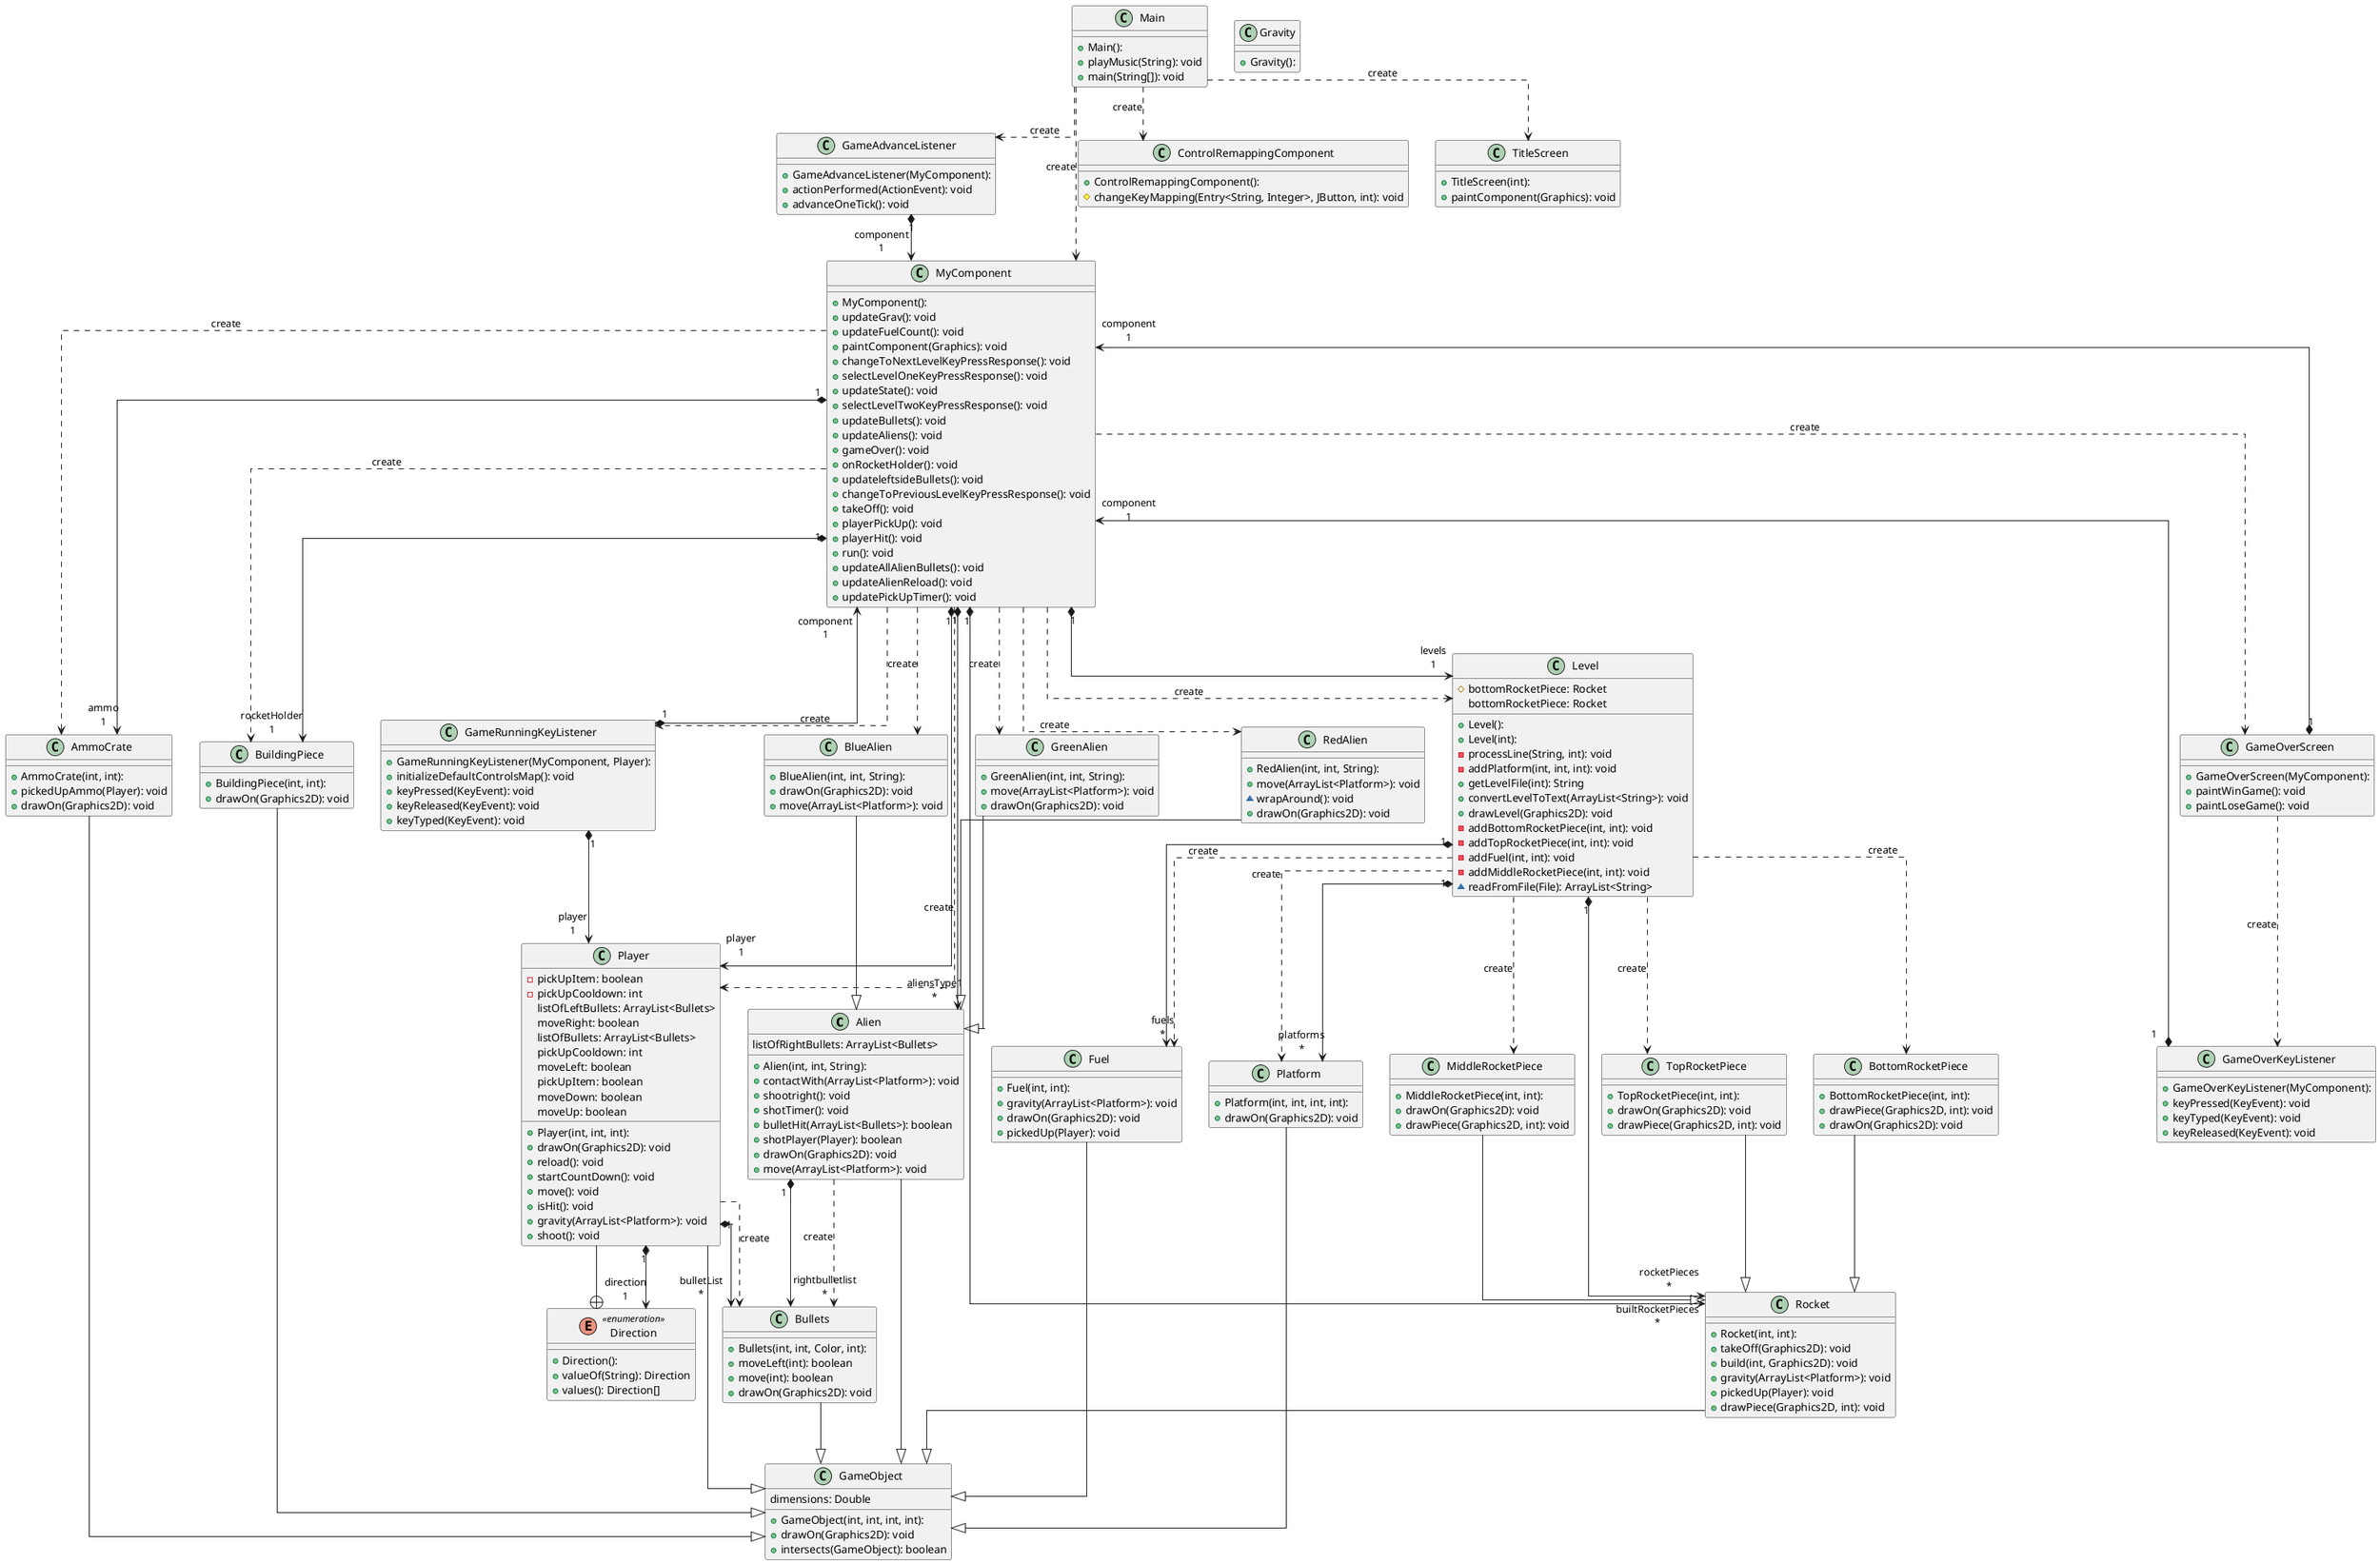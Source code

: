 @startuml

top to bottom direction
skinparam linetype ortho

class Alien {
  + Alien(int, int, String): 
  + contactWith(ArrayList<Platform>): void
  + shootright(): void
  + shotTimer(): void
  + bulletHit(ArrayList<Bullets>): boolean
  + shotPlayer(Player): boolean
  + drawOn(Graphics2D): void
  + move(ArrayList<Platform>): void
   listOfRightBullets: ArrayList<Bullets>
}
class AmmoCrate {
  + AmmoCrate(int, int): 
  + pickedUpAmmo(Player): void
  + drawOn(Graphics2D): void
}
class BlueAlien {
  + BlueAlien(int, int, String): 
  + drawOn(Graphics2D): void
  + move(ArrayList<Platform>): void
}
class BottomRocketPiece {
  + BottomRocketPiece(int, int): 
  + drawPiece(Graphics2D, int): void
  + drawOn(Graphics2D): void
}
class BuildingPiece {
  + BuildingPiece(int, int): 
  + drawOn(Graphics2D): void
}
class Bullets {
  + Bullets(int, int, Color, int): 
  + moveLeft(int): boolean
  + move(int): boolean
  + drawOn(Graphics2D): void
}
class ControlRemappingComponent {
  + ControlRemappingComponent(): 
  # changeKeyMapping(Entry<String, Integer>, JButton, int): void
}
enum Direction << enumeration >> {
  + Direction(): 
  + valueOf(String): Direction
  + values(): Direction[]
}
class Fuel {
  + Fuel(int, int): 
  + gravity(ArrayList<Platform>): void
  + drawOn(Graphics2D): void
  + pickedUp(Player): void
}
class GameAdvanceListener {
  + GameAdvanceListener(MyComponent): 
  + actionPerformed(ActionEvent): void
  + advanceOneTick(): void
}
class GameObject {
  + GameObject(int, int, int, int): 
  + drawOn(Graphics2D): void
  + intersects(GameObject): boolean
   dimensions: Double
}
class GameOverKeyListener {
  + GameOverKeyListener(MyComponent): 
  + keyPressed(KeyEvent): void
  + keyTyped(KeyEvent): void
  + keyReleased(KeyEvent): void
}
class GameOverScreen {
  + GameOverScreen(MyComponent): 
  + paintWinGame(): void
  + paintLoseGame(): void
}
class GameRunningKeyListener {
  + GameRunningKeyListener(MyComponent, Player): 
  + initializeDefaultControlsMap(): void
  + keyPressed(KeyEvent): void
  + keyReleased(KeyEvent): void
  + keyTyped(KeyEvent): void
}
class Gravity {
  + Gravity(): 
}
class GreenAlien {
  + GreenAlien(int, int, String): 
  + move(ArrayList<Platform>): void
  + drawOn(Graphics2D): void
}
class Level {
  + Level(): 
  + Level(int): 
  # bottomRocketPiece: Rocket
  - processLine(String, int): void
  - addPlatform(int, int, int): void
  + getLevelFile(int): String
  + convertLevelToText(ArrayList<String>): void
  + drawLevel(Graphics2D): void
  - addBottomRocketPiece(int, int): void
  - addTopRocketPiece(int, int): void
  - addFuel(int, int): void
  - addMiddleRocketPiece(int, int): void
  ~ readFromFile(File): ArrayList<String>
   bottomRocketPiece: Rocket
}
class Main {
  + Main(): 
  + playMusic(String): void
  + main(String[]): void
}
class MiddleRocketPiece {
  + MiddleRocketPiece(int, int): 
  + drawOn(Graphics2D): void
  + drawPiece(Graphics2D, int): void
}
class MyComponent {
  + MyComponent(): 
  + updateGrav(): void
  + updateFuelCount(): void
  + paintComponent(Graphics): void
  + changeToNextLevelKeyPressResponse(): void
  + selectLevelOneKeyPressResponse(): void
  + updateState(): void
  + selectLevelTwoKeyPressResponse(): void
  + updateBullets(): void
  + updateAliens(): void
  + gameOver(): void
  + onRocketHolder(): void
  + updateleftsideBullets(): void
  + changeToPreviousLevelKeyPressResponse(): void
  + takeOff(): void
  + playerPickUp(): void
  + playerHit(): void
  + run(): void
  + updateAllAlienBullets(): void
  + updateAlienReload(): void
  + updatePickUpTimer(): void
}
class Platform {
  + Platform(int, int, int, int): 
  + drawOn(Graphics2D): void
}
class Player {
  + Player(int, int, int): 
  - pickUpItem: boolean
  - pickUpCooldown: int
  + drawOn(Graphics2D): void
  + reload(): void
  + startCountDown(): void
  + move(): void
  + isHit(): void
  + gravity(ArrayList<Platform>): void
  + shoot(): void
   listOfLeftBullets: ArrayList<Bullets>
   moveRight: boolean
   listOfBullets: ArrayList<Bullets>
   pickUpCooldown: int
   moveLeft: boolean
   pickUpItem: boolean
   moveDown: boolean
   moveUp: boolean
}
class RedAlien {
  + RedAlien(int, int, String): 
  + move(ArrayList<Platform>): void
  ~ wrapAround(): void
  + drawOn(Graphics2D): void
}
class Rocket {
  + Rocket(int, int): 
  + takeOff(Graphics2D): void
  + build(int, Graphics2D): void
  + gravity(ArrayList<Platform>): void
  + pickedUp(Player): void
  + drawPiece(Graphics2D, int): void
}
class TitleScreen {
  + TitleScreen(int): 
  + paintComponent(Graphics): void
}
class TopRocketPiece {
  + TopRocketPiece(int, int): 
  + drawOn(Graphics2D): void
  + drawPiece(Graphics2D, int): void
}

Alien                     "1" *--> "rightbulletlist\n*" Bullets
Alien                      ..>  Bullets                   : "«create»"
Alien                      --^  GameObject
AmmoCrate                  --^  GameObject
BlueAlien                  --^  Alien
BottomRocketPiece          --^  Rocket
BuildingPiece              --^  GameObject
Bullets                    --^  GameObject
Direction                  +--  Player
Fuel                       --^  GameObject
GameAdvanceListener       "1" *--> "component\n1" MyComponent
GameOverKeyListener       "1" *--> "component\n1" MyComponent
GameOverScreen             ..>  GameOverKeyListener       : "«create»"
GameOverScreen            "1" *--> "component\n1" MyComponent
GameRunningKeyListener    "1" *--> "component\n1" MyComponent
GameRunningKeyListener    "1" *--> "player\n1" Player
GreenAlien                 --^  Alien
Level                      ..>  BottomRocketPiece         : "«create»"
Level                     "1" *--> "fuels\n*" Fuel
Level                      ..>  Fuel                      : "«create»"
Level                      ..>  MiddleRocketPiece         : "«create»"
Level                      ..>  Platform                  : "«create»"
Level                     "1" *--> "platforms\n*" Platform
Level                     "1" *--> "rocketPieces\n*" Rocket
Level                      ..>  TopRocketPiece            : "«create»"
Main                       ..>  ControlRemappingComponent : "«create»"
Main                       ..>  GameAdvanceListener       : "«create»"
Main                       ..>  MyComponent               : "«create»"
Main                       ..>  TitleScreen               : "«create»"
MiddleRocketPiece          --^  Rocket
MyComponent               "1" *--> "aliensType1\n*" Alien
MyComponent                ..>  AmmoCrate                 : "«create»"
MyComponent               "1" *--> "ammo\n1" AmmoCrate
MyComponent                ..>  BlueAlien                 : "«create»"
MyComponent                ..>  BuildingPiece             : "«create»"
MyComponent               "1" *--> "rocketHolder\n1" BuildingPiece
MyComponent                ..>  GameOverScreen            : "«create»"
MyComponent                ..>  GameRunningKeyListener    : "«create»"
MyComponent                ..>  GreenAlien                : "«create»"
MyComponent               "1" *--> "levels\n1" Level
MyComponent                ..>  Level                     : "«create»"
MyComponent               "1" *--> "player\n1" Player
MyComponent                ..>  Player                    : "«create»"
MyComponent                ..>  RedAlien                  : "«create»"
MyComponent               "1" *--> "builtRocketPieces\n*" Rocket
Platform                   --^  GameObject
Player                     ..>  Bullets                   : "«create»"
Player                    "1" *--> "bulletList\n*" Bullets
Player                    "1" *--> "direction\n1" Direction
Player                     --^  GameObject
RedAlien                   --^  Alien
Rocket                     --^  GameObject
TopRocketPiece             --^  Rocket
@enduml
